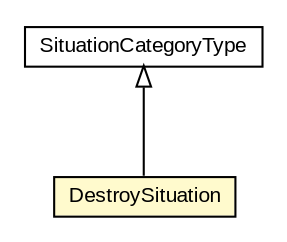 #!/usr/local/bin/dot
#
# Class diagram 
# Generated by UMLGraph version R5_6-24-gf6e263 (http://www.umlgraph.org/)
#

digraph G {
	edge [fontname="arial",fontsize=10,labelfontname="arial",labelfontsize=10];
	node [fontname="arial",fontsize=10,shape=plaintext];
	nodesep=0.25;
	ranksep=0.5;
	// org.oasis_open.docs.wsdm.muws2_2.SituationCategoryType
	c304963 [label=<<table title="org.oasis_open.docs.wsdm.muws2_2.SituationCategoryType" border="0" cellborder="1" cellspacing="0" cellpadding="2" port="p" href="./SituationCategoryType.html">
		<tr><td><table border="0" cellspacing="0" cellpadding="1">
<tr><td align="center" balign="center"> SituationCategoryType </td></tr>
		</table></td></tr>
		</table>>, URL="./SituationCategoryType.html", fontname="arial", fontcolor="black", fontsize=10.0];
	// org.oasis_open.docs.wsdm.muws2_2.DestroySituation
	c304990 [label=<<table title="org.oasis_open.docs.wsdm.muws2_2.DestroySituation" border="0" cellborder="1" cellspacing="0" cellpadding="2" port="p" bgcolor="lemonChiffon" href="./DestroySituation.html">
		<tr><td><table border="0" cellspacing="0" cellpadding="1">
<tr><td align="center" balign="center"> DestroySituation </td></tr>
		</table></td></tr>
		</table>>, URL="./DestroySituation.html", fontname="arial", fontcolor="black", fontsize=10.0];
	//org.oasis_open.docs.wsdm.muws2_2.DestroySituation extends org.oasis_open.docs.wsdm.muws2_2.SituationCategoryType
	c304963:p -> c304990:p [dir=back,arrowtail=empty];
}

